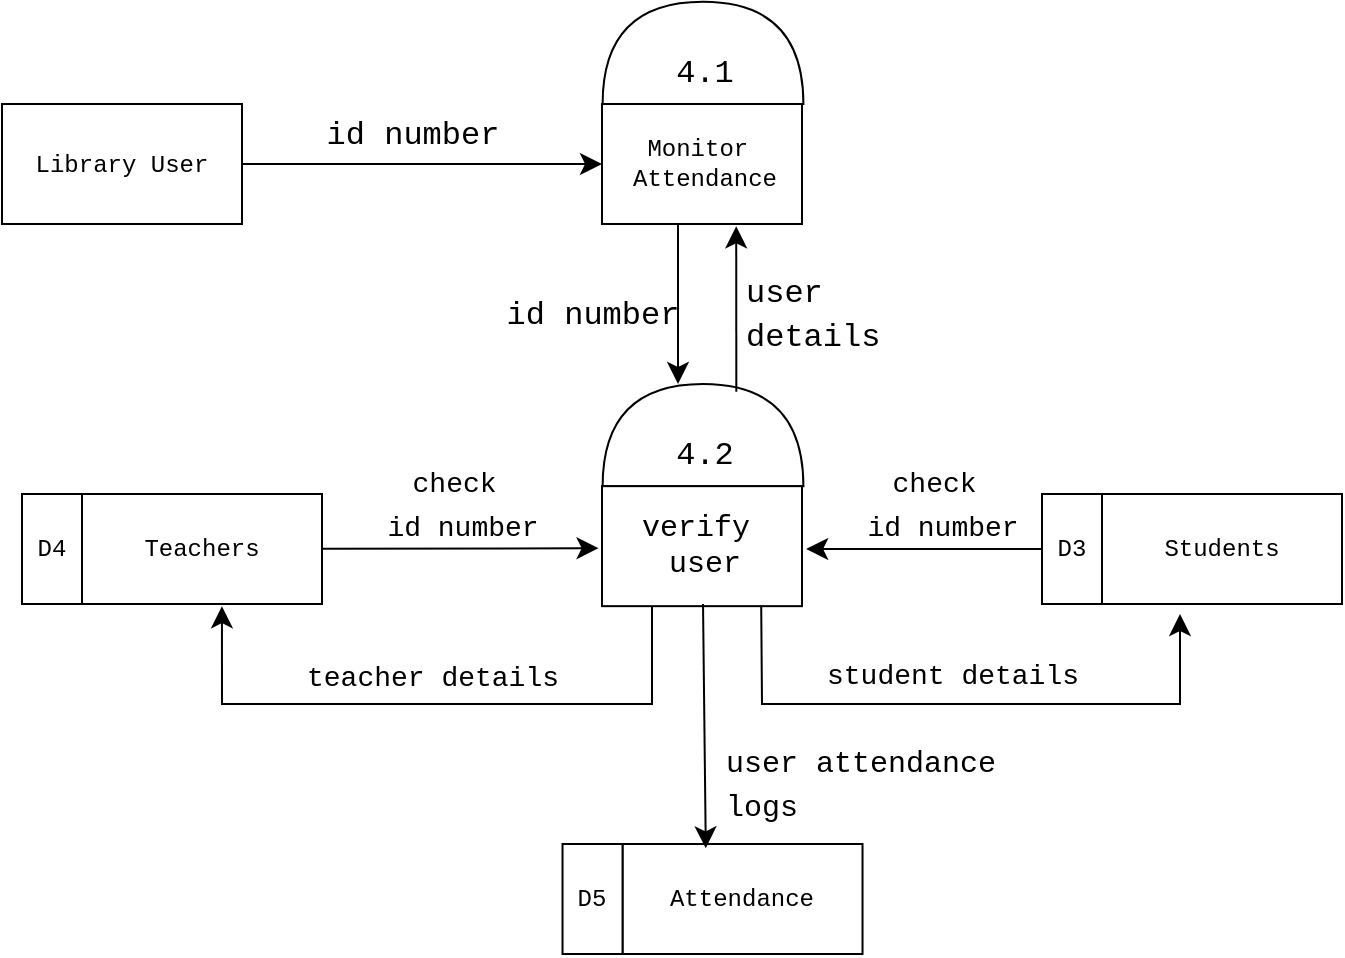 <mxfile version="24.2.3" type="github">
  <diagram name="Page-1" id="37P848hhdbQcpM_oSO0v">
    <mxGraphModel dx="1133" dy="1263" grid="1" gridSize="10" guides="1" tooltips="1" connect="1" arrows="1" fold="1" page="0" pageScale="1" pageWidth="827" pageHeight="1169" math="0" shadow="0">
      <root>
        <mxCell id="0" />
        <mxCell id="1" parent="0" />
        <mxCell id="8O-54xyt80GD49tdsdo3-1" value="" style="group;fontFamily=Courier New;" vertex="1" connectable="0" parent="1">
          <mxGeometry x="50.26" y="-290" width="150" height="55" as="geometry" />
        </mxCell>
        <mxCell id="8O-54xyt80GD49tdsdo3-2" value="Attendance" style="whiteSpace=wrap;html=1;fontFamily=Courier New;" vertex="1" parent="8O-54xyt80GD49tdsdo3-1">
          <mxGeometry x="30" width="120" height="55" as="geometry" />
        </mxCell>
        <mxCell id="8O-54xyt80GD49tdsdo3-3" value="D5" style="rounded=0;whiteSpace=wrap;html=1;fontFamily=Courier New;" vertex="1" parent="8O-54xyt80GD49tdsdo3-1">
          <mxGeometry width="30" height="55" as="geometry" />
        </mxCell>
        <mxCell id="8O-54xyt80GD49tdsdo3-4" value="&lt;font face=&quot;Courier New&quot;&gt;Library User&lt;/font&gt;" style="rounded=0;whiteSpace=wrap;html=1;" vertex="1" parent="1">
          <mxGeometry x="-230" y="-660" width="120" height="60" as="geometry" />
        </mxCell>
        <mxCell id="8O-54xyt80GD49tdsdo3-5" value="" style="group;fontFamily=Courier New;" vertex="1" connectable="0" parent="1">
          <mxGeometry x="70" y="-711.08" width="110.51" height="111.08" as="geometry" />
        </mxCell>
        <mxCell id="8O-54xyt80GD49tdsdo3-6" value="" style="shape=or;whiteSpace=wrap;html=1;rotation=-90;fontFamily=Courier New;" vertex="1" parent="8O-54xyt80GD49tdsdo3-5">
          <mxGeometry x="24.96" y="-24.65" width="51.09" height="100.39" as="geometry" />
        </mxCell>
        <mxCell id="8O-54xyt80GD49tdsdo3-7" value="" style="group;fontFamily=Courier New;" vertex="1" connectable="0" parent="8O-54xyt80GD49tdsdo3-5">
          <mxGeometry y="21.08" width="110.51" height="90" as="geometry" />
        </mxCell>
        <mxCell id="8O-54xyt80GD49tdsdo3-8" value="" style="rounded=0;whiteSpace=wrap;html=1;fontFamily=Courier New;" vertex="1" parent="8O-54xyt80GD49tdsdo3-7">
          <mxGeometry y="30" width="100" height="60" as="geometry" />
        </mxCell>
        <mxCell id="8O-54xyt80GD49tdsdo3-9" style="edgeStyle=none;curved=1;rounded=0;orthogonalLoop=1;jettySize=auto;html=1;exitX=0;exitY=0.5;exitDx=0;exitDy=0;fontSize=12;startSize=8;endSize=8;fontFamily=Courier New;" edge="1" parent="8O-54xyt80GD49tdsdo3-7" source="8O-54xyt80GD49tdsdo3-8" target="8O-54xyt80GD49tdsdo3-8">
          <mxGeometry relative="1" as="geometry" />
        </mxCell>
        <mxCell id="8O-54xyt80GD49tdsdo3-10" value="4.1" style="text;html=1;align=center;verticalAlign=middle;resizable=0;points=[];autosize=1;strokeColor=none;fillColor=none;fontSize=16;fontFamily=Courier New;" vertex="1" parent="8O-54xyt80GD49tdsdo3-7">
          <mxGeometry x="25.51" width="50" height="30" as="geometry" />
        </mxCell>
        <mxCell id="8O-54xyt80GD49tdsdo3-11" value="&lt;div style=&quot;font-size: 12px;&quot;&gt;Monitor&amp;nbsp;&lt;/div&gt;&lt;div style=&quot;font-size: 12px;&quot;&gt;Attendance&lt;/div&gt;" style="text;html=1;align=center;verticalAlign=middle;resizable=0;points=[];autosize=1;strokeColor=none;fillColor=none;fontSize=16;fontFamily=Courier New;" vertex="1" parent="8O-54xyt80GD49tdsdo3-7">
          <mxGeometry x="0.51" y="40" width="100" height="40" as="geometry" />
        </mxCell>
        <mxCell id="8O-54xyt80GD49tdsdo3-12" value="" style="endArrow=classic;html=1;rounded=0;fontSize=12;startSize=8;endSize=8;curved=1;exitX=1;exitY=0.5;exitDx=0;exitDy=0;entryX=0;entryY=0.5;entryDx=0;entryDy=0;" edge="1" parent="1" source="8O-54xyt80GD49tdsdo3-4" target="8O-54xyt80GD49tdsdo3-8">
          <mxGeometry width="50" height="50" relative="1" as="geometry">
            <mxPoint x="-150" y="-680" as="sourcePoint" />
            <mxPoint x="-100" y="-730" as="targetPoint" />
          </mxGeometry>
        </mxCell>
        <mxCell id="8O-54xyt80GD49tdsdo3-13" value="" style="group;fontFamily=Courier New;" vertex="1" connectable="0" parent="1">
          <mxGeometry x="70" y="-520.0" width="110.51" height="116.08" as="geometry" />
        </mxCell>
        <mxCell id="8O-54xyt80GD49tdsdo3-14" value="" style="shape=or;whiteSpace=wrap;html=1;rotation=-90;fontFamily=Courier New;" vertex="1" parent="8O-54xyt80GD49tdsdo3-13">
          <mxGeometry x="24.96" y="-24.65" width="51.09" height="100.39" as="geometry" />
        </mxCell>
        <mxCell id="8O-54xyt80GD49tdsdo3-15" value="" style="group;fontFamily=Courier New;" vertex="1" connectable="0" parent="8O-54xyt80GD49tdsdo3-13">
          <mxGeometry y="21.08" width="110.51" height="95" as="geometry" />
        </mxCell>
        <mxCell id="8O-54xyt80GD49tdsdo3-16" value="" style="rounded=0;whiteSpace=wrap;html=1;fontFamily=Courier New;" vertex="1" parent="8O-54xyt80GD49tdsdo3-15">
          <mxGeometry y="30" width="100" height="60" as="geometry" />
        </mxCell>
        <mxCell id="8O-54xyt80GD49tdsdo3-17" style="edgeStyle=none;curved=1;rounded=0;orthogonalLoop=1;jettySize=auto;html=1;exitX=0;exitY=0.5;exitDx=0;exitDy=0;fontSize=12;startSize=8;endSize=8;fontFamily=Courier New;" edge="1" parent="8O-54xyt80GD49tdsdo3-15" source="8O-54xyt80GD49tdsdo3-16" target="8O-54xyt80GD49tdsdo3-16">
          <mxGeometry relative="1" as="geometry" />
        </mxCell>
        <mxCell id="8O-54xyt80GD49tdsdo3-18" value="4.2" style="text;html=1;align=center;verticalAlign=middle;resizable=0;points=[];autosize=1;strokeColor=none;fillColor=none;fontSize=16;fontFamily=Courier New;" vertex="1" parent="8O-54xyt80GD49tdsdo3-15">
          <mxGeometry x="25.51" width="50" height="30" as="geometry" />
        </mxCell>
        <mxCell id="8O-54xyt80GD49tdsdo3-19" value="&lt;div style=&quot;font-size: 15px;&quot;&gt;verify&amp;nbsp;&lt;/div&gt;&lt;div style=&quot;font-size: 15px;&quot;&gt;user&lt;/div&gt;" style="text;html=1;align=center;verticalAlign=middle;resizable=0;points=[];autosize=1;strokeColor=none;fillColor=none;fontSize=16;fontFamily=Courier New;" vertex="1" parent="8O-54xyt80GD49tdsdo3-15">
          <mxGeometry x="5.51" y="35" width="90" height="50" as="geometry" />
        </mxCell>
        <mxCell id="8O-54xyt80GD49tdsdo3-20" value="&lt;font face=&quot;Courier New&quot;&gt;id number&lt;/font&gt;" style="text;html=1;align=center;verticalAlign=middle;resizable=0;points=[];autosize=1;strokeColor=none;fillColor=none;fontSize=16;" vertex="1" parent="1">
          <mxGeometry x="-80" y="-660" width="110" height="30" as="geometry" />
        </mxCell>
        <mxCell id="8O-54xyt80GD49tdsdo3-21" value="" style="endArrow=classic;html=1;rounded=0;fontSize=12;startSize=8;endSize=8;curved=1;exitX=0.5;exitY=1;exitDx=0;exitDy=0;" edge="1" parent="1">
          <mxGeometry width="50" height="50" relative="1" as="geometry">
            <mxPoint x="108" y="-600" as="sourcePoint" />
            <mxPoint x="108" y="-520" as="targetPoint" />
          </mxGeometry>
        </mxCell>
        <mxCell id="8O-54xyt80GD49tdsdo3-22" value="&lt;font face=&quot;Courier New&quot;&gt;id number&lt;/font&gt;" style="text;html=1;align=center;verticalAlign=middle;resizable=0;points=[];autosize=1;strokeColor=none;fillColor=none;fontSize=16;" vertex="1" parent="1">
          <mxGeometry x="10" y="-570" width="110" height="30" as="geometry" />
        </mxCell>
        <mxCell id="8O-54xyt80GD49tdsdo3-38" value="" style="endArrow=classic;html=1;rounded=0;fontSize=12;startSize=8;endSize=8;curved=1;exitX=0.5;exitY=1.078;exitDx=0;exitDy=0;exitPerimeter=0;entryX=0.347;entryY=0.039;entryDx=0;entryDy=0;entryPerimeter=0;" edge="1" parent="1" source="8O-54xyt80GD49tdsdo3-19" target="8O-54xyt80GD49tdsdo3-2">
          <mxGeometry width="50" height="50" relative="1" as="geometry">
            <mxPoint x="130" y="-580" as="sourcePoint" />
            <mxPoint x="180" y="-630" as="targetPoint" />
          </mxGeometry>
        </mxCell>
        <mxCell id="8O-54xyt80GD49tdsdo3-39" value="&lt;font face=&quot;Courier New&quot;&gt;&lt;span style=&quot;font-size: 15px;&quot;&gt;user attendance&amp;nbsp;&lt;/span&gt;&lt;/font&gt;&lt;div&gt;&lt;font face=&quot;Courier New&quot;&gt;&lt;span style=&quot;font-size: 15px;&quot;&gt;logs&lt;/span&gt;&lt;/font&gt;&lt;/div&gt;" style="text;html=1;align=left;verticalAlign=middle;resizable=0;points=[];autosize=1;strokeColor=none;fillColor=none;fontSize=16;" vertex="1" parent="1">
          <mxGeometry x="130" y="-350" width="170" height="60" as="geometry" />
        </mxCell>
        <mxCell id="8O-54xyt80GD49tdsdo3-43" value="" style="endArrow=classic;html=1;rounded=0;fontSize=12;startSize=8;endSize=8;curved=1;exitX=0.924;exitY=0.666;exitDx=0;exitDy=0;entryX=0.671;entryY=1.019;entryDx=0;entryDy=0;entryPerimeter=0;exitPerimeter=0;" edge="1" parent="1" source="8O-54xyt80GD49tdsdo3-14" target="8O-54xyt80GD49tdsdo3-8">
          <mxGeometry width="50" height="50" relative="1" as="geometry">
            <mxPoint x="140" y="-595" as="sourcePoint" />
            <mxPoint x="140" y="-515" as="targetPoint" />
          </mxGeometry>
        </mxCell>
        <mxCell id="8O-54xyt80GD49tdsdo3-44" value="&lt;font face=&quot;Courier New&quot;&gt;user&amp;nbsp;&lt;/font&gt;&lt;div&gt;&lt;span style=&quot;font-family: &amp;quot;Courier New&amp;quot;; background-color: initial;&quot;&gt;details&lt;/span&gt;&lt;/div&gt;" style="text;html=1;align=left;verticalAlign=middle;resizable=0;points=[];autosize=1;strokeColor=none;fillColor=none;fontSize=16;" vertex="1" parent="1">
          <mxGeometry x="140" y="-585" width="90" height="60" as="geometry" />
        </mxCell>
        <mxCell id="8O-54xyt80GD49tdsdo3-48" value="" style="group;fontFamily=Courier New;" vertex="1" connectable="0" parent="1">
          <mxGeometry x="-220" y="-465" width="150" height="55" as="geometry" />
        </mxCell>
        <mxCell id="8O-54xyt80GD49tdsdo3-49" value="Teachers" style="whiteSpace=wrap;html=1;fontFamily=Courier New;" vertex="1" parent="8O-54xyt80GD49tdsdo3-48">
          <mxGeometry x="30" width="120" height="55" as="geometry" />
        </mxCell>
        <mxCell id="8O-54xyt80GD49tdsdo3-50" value="D4" style="rounded=0;whiteSpace=wrap;html=1;fontFamily=Courier New;" vertex="1" parent="8O-54xyt80GD49tdsdo3-48">
          <mxGeometry width="30" height="55" as="geometry" />
        </mxCell>
        <mxCell id="8O-54xyt80GD49tdsdo3-51" value="" style="group;fontFamily=Courier New;" vertex="1" connectable="0" parent="1">
          <mxGeometry x="290" y="-465" width="150" height="55" as="geometry" />
        </mxCell>
        <mxCell id="8O-54xyt80GD49tdsdo3-52" value="Students" style="whiteSpace=wrap;html=1;fontFamily=Courier New;" vertex="1" parent="8O-54xyt80GD49tdsdo3-51">
          <mxGeometry x="30" width="120" height="55" as="geometry" />
        </mxCell>
        <mxCell id="8O-54xyt80GD49tdsdo3-53" value="D3" style="rounded=0;whiteSpace=wrap;html=1;fontFamily=Courier New;" vertex="1" parent="8O-54xyt80GD49tdsdo3-51">
          <mxGeometry width="30" height="55" as="geometry" />
        </mxCell>
        <mxCell id="8O-54xyt80GD49tdsdo3-57" value="" style="edgeStyle=none;curved=1;rounded=0;orthogonalLoop=1;jettySize=auto;html=1;fontSize=12;startSize=8;endSize=8;entryX=-0.017;entryY=0.517;entryDx=0;entryDy=0;entryPerimeter=0;" edge="1" parent="1" source="8O-54xyt80GD49tdsdo3-49" target="8O-54xyt80GD49tdsdo3-16">
          <mxGeometry relative="1" as="geometry">
            <mxPoint x="70" y="-440" as="targetPoint" />
          </mxGeometry>
        </mxCell>
        <mxCell id="8O-54xyt80GD49tdsdo3-58" value="" style="endArrow=classic;html=1;rounded=0;fontSize=12;startSize=8;endSize=8;curved=1;exitX=0;exitY=0.5;exitDx=0;exitDy=0;entryX=1.073;entryY=0.528;entryDx=0;entryDy=0;entryPerimeter=0;" edge="1" parent="1" source="8O-54xyt80GD49tdsdo3-53" target="8O-54xyt80GD49tdsdo3-19">
          <mxGeometry width="50" height="50" relative="1" as="geometry">
            <mxPoint x="-80" y="-560" as="sourcePoint" />
            <mxPoint x="-30" y="-610" as="targetPoint" />
          </mxGeometry>
        </mxCell>
        <mxCell id="8O-54xyt80GD49tdsdo3-59" value="&lt;font face=&quot;Courier New&quot;&gt;&lt;span style=&quot;font-size: 14px;&quot;&gt;check&amp;nbsp;&lt;/span&gt;&lt;/font&gt;&lt;div&gt;&lt;font face=&quot;Courier New&quot;&gt;&lt;span style=&quot;font-size: 14px;&quot;&gt;id number&lt;/span&gt;&lt;/font&gt;&lt;/div&gt;" style="text;html=1;align=center;verticalAlign=middle;resizable=0;points=[];autosize=1;strokeColor=none;fillColor=none;fontSize=16;" vertex="1" parent="1">
          <mxGeometry x="-50" y="-490" width="100" height="60" as="geometry" />
        </mxCell>
        <mxCell id="8O-54xyt80GD49tdsdo3-61" value="" style="endArrow=classic;html=1;rounded=0;fontSize=12;startSize=8;endSize=8;curved=0;exitX=0.25;exitY=1;exitDx=0;exitDy=0;entryX=0.583;entryY=1.02;entryDx=0;entryDy=0;entryPerimeter=0;" edge="1" parent="1" source="8O-54xyt80GD49tdsdo3-16" target="8O-54xyt80GD49tdsdo3-49">
          <mxGeometry width="50" height="50" relative="1" as="geometry">
            <mxPoint x="90" y="-400" as="sourcePoint" />
            <mxPoint x="-10" y="-480" as="targetPoint" />
            <Array as="points">
              <mxPoint x="95" y="-360" />
              <mxPoint x="-120" y="-360" />
            </Array>
          </mxGeometry>
        </mxCell>
        <mxCell id="8O-54xyt80GD49tdsdo3-62" value="" style="endArrow=classic;html=1;rounded=0;fontSize=12;startSize=8;endSize=8;curved=0;exitX=0.796;exitY=0.994;exitDx=0;exitDy=0;exitPerimeter=0;entryX=0.325;entryY=1.091;entryDx=0;entryDy=0;entryPerimeter=0;" edge="1" parent="1" source="8O-54xyt80GD49tdsdo3-16" target="8O-54xyt80GD49tdsdo3-52">
          <mxGeometry width="50" height="50" relative="1" as="geometry">
            <mxPoint x="-60" y="-430" as="sourcePoint" />
            <mxPoint x="-10" y="-480" as="targetPoint" />
            <Array as="points">
              <mxPoint x="150" y="-360" />
              <mxPoint x="359" y="-360" />
            </Array>
          </mxGeometry>
        </mxCell>
        <mxCell id="8O-54xyt80GD49tdsdo3-63" value="&lt;font face=&quot;Courier New&quot;&gt;&lt;span style=&quot;font-size: 14px;&quot;&gt;check&amp;nbsp;&lt;/span&gt;&lt;/font&gt;&lt;div&gt;&lt;font face=&quot;Courier New&quot;&gt;&lt;span style=&quot;font-size: 14px;&quot;&gt;id number&lt;/span&gt;&lt;/font&gt;&lt;/div&gt;" style="text;html=1;align=center;verticalAlign=middle;resizable=0;points=[];autosize=1;strokeColor=none;fillColor=none;fontSize=16;" vertex="1" parent="1">
          <mxGeometry x="190" y="-490" width="100" height="60" as="geometry" />
        </mxCell>
        <mxCell id="8O-54xyt80GD49tdsdo3-64" value="&lt;div&gt;&lt;span style=&quot;font-family: &amp;quot;Courier New&amp;quot;; font-size: 14px;&quot;&gt;teacher details&lt;/span&gt;&lt;/div&gt;" style="text;html=1;align=center;verticalAlign=middle;resizable=0;points=[];autosize=1;strokeColor=none;fillColor=none;fontSize=16;" vertex="1" parent="1">
          <mxGeometry x="-90" y="-390" width="150" height="30" as="geometry" />
        </mxCell>
        <mxCell id="8O-54xyt80GD49tdsdo3-65" value="&lt;font face=&quot;Courier New&quot;&gt;&lt;span style=&quot;font-size: 14px;&quot;&gt;student details&lt;/span&gt;&lt;/font&gt;" style="text;html=1;align=center;verticalAlign=middle;resizable=0;points=[];autosize=1;strokeColor=none;fillColor=none;fontSize=16;" vertex="1" parent="1">
          <mxGeometry x="170" y="-390" width="150" height="30" as="geometry" />
        </mxCell>
      </root>
    </mxGraphModel>
  </diagram>
</mxfile>
